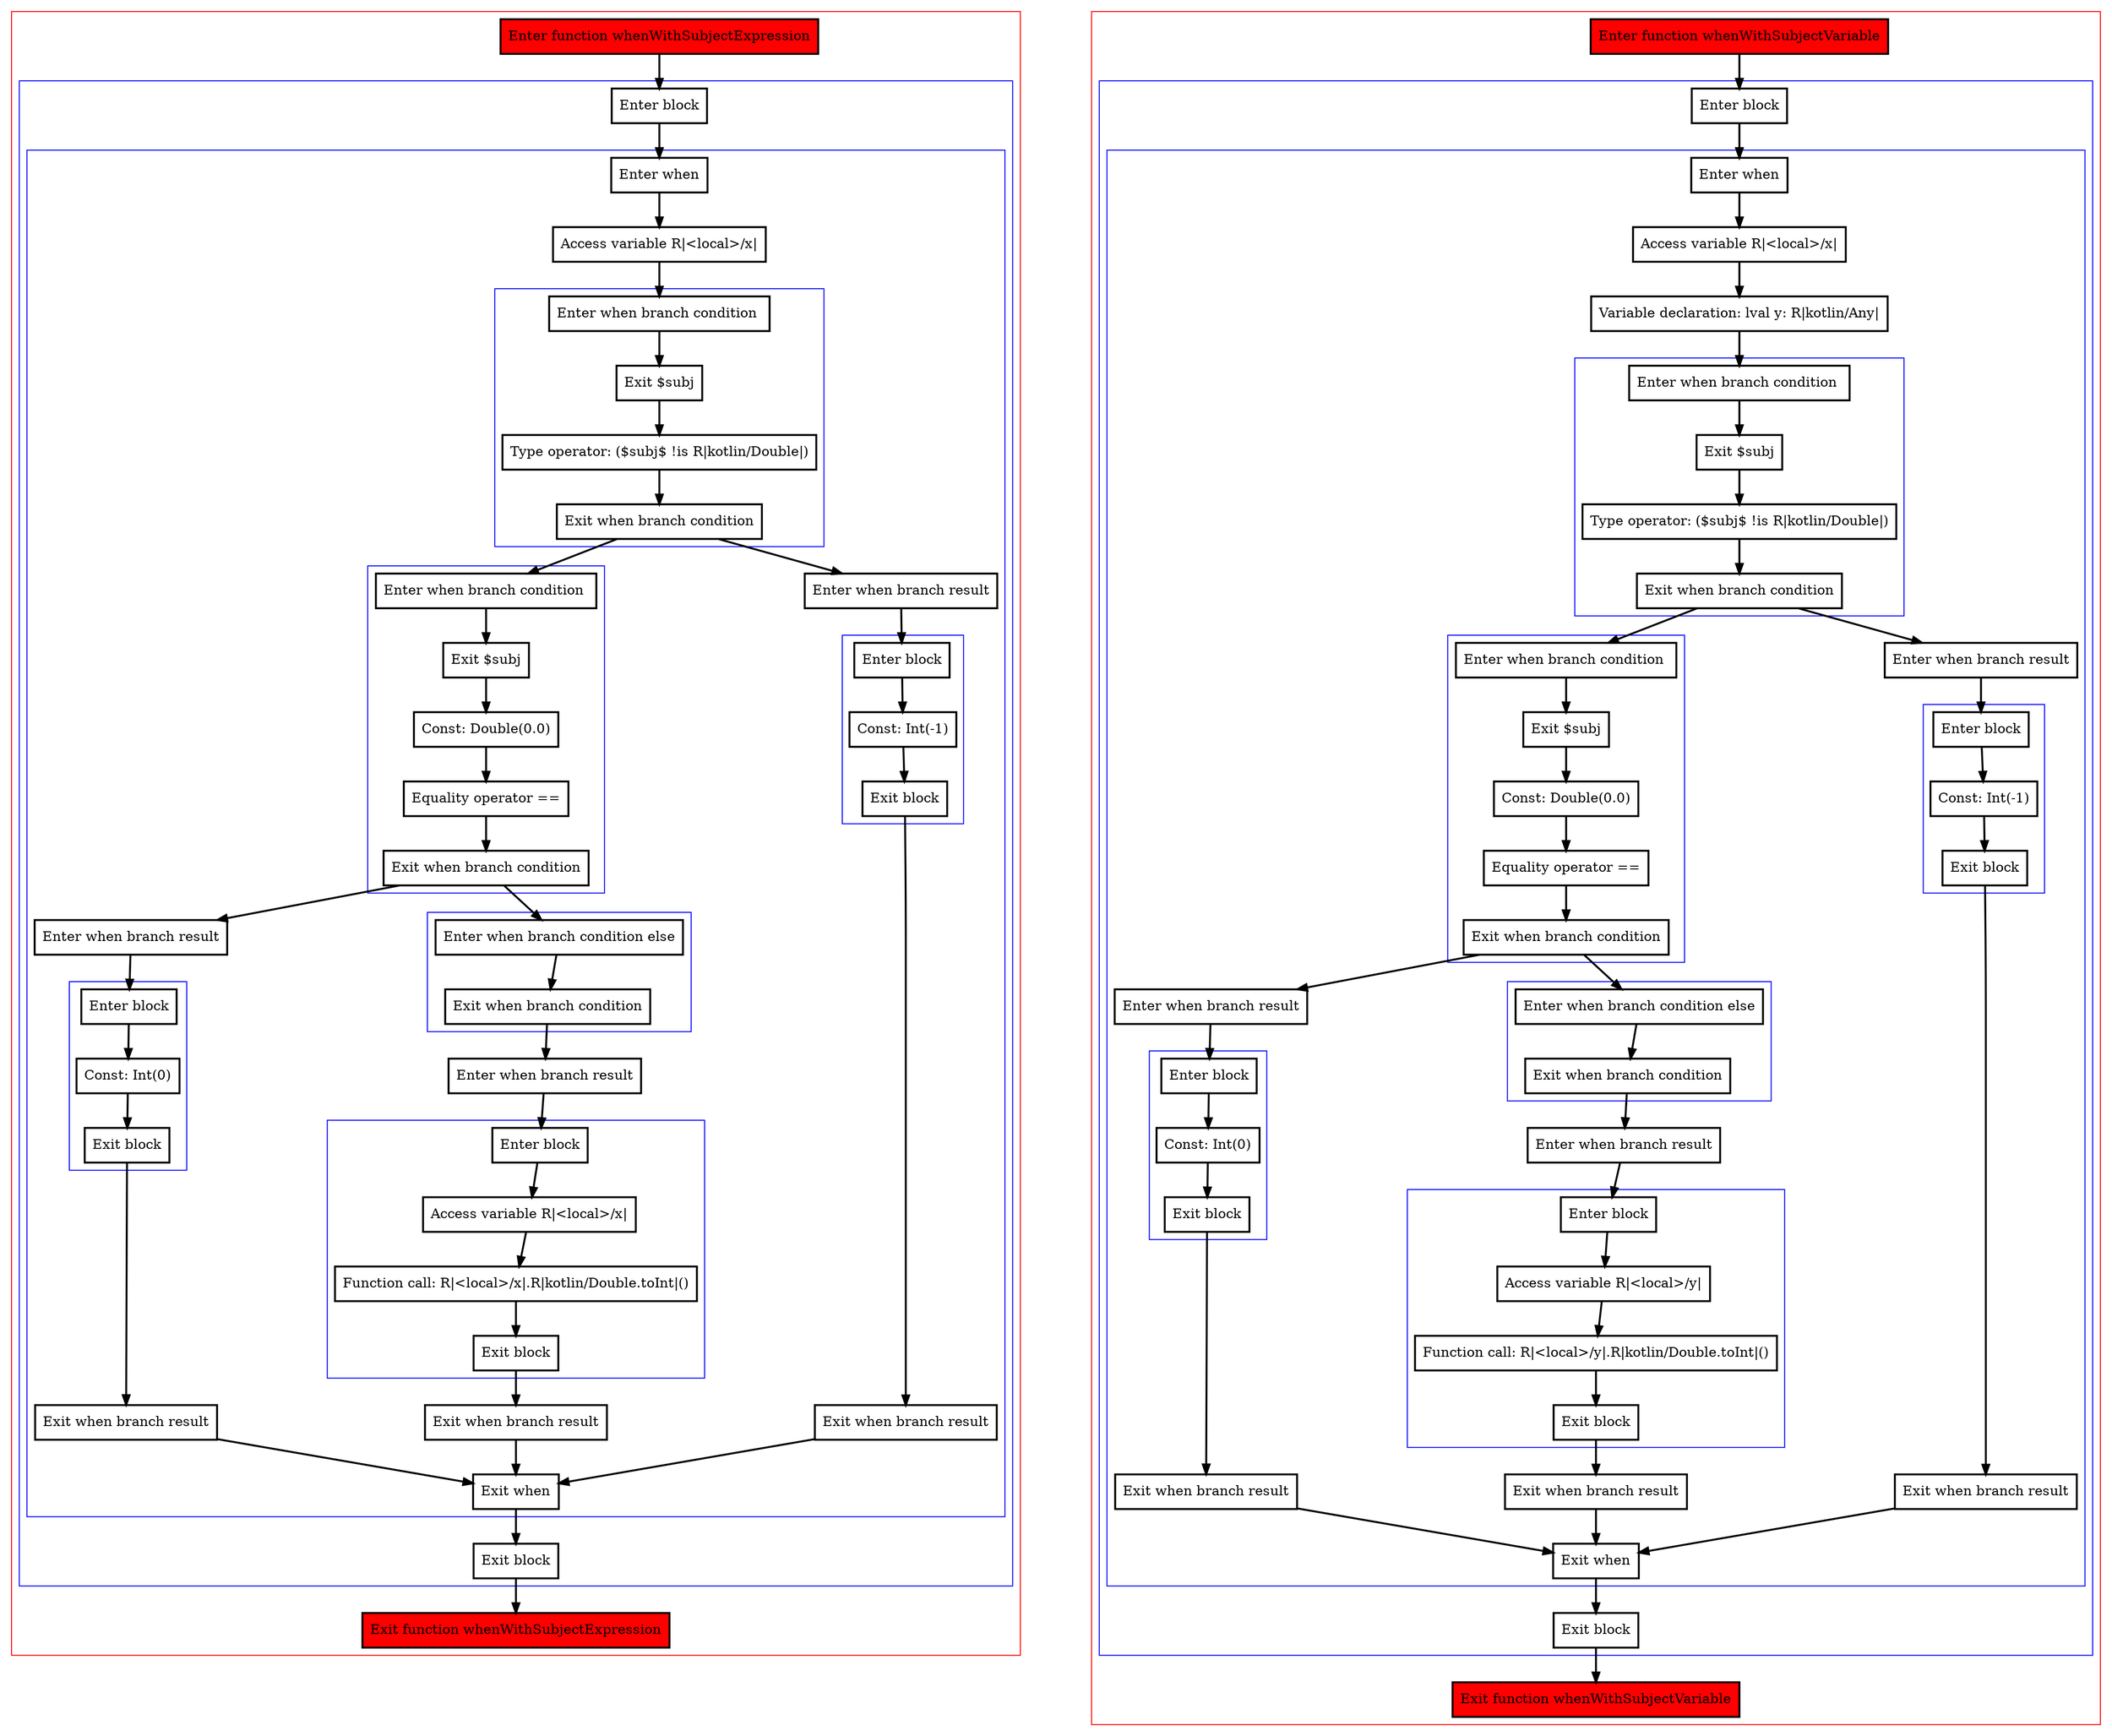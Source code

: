 digraph whenSubjectExpression_kt {
    graph [nodesep=3]
    node [shape=box penwidth=2]
    edge [penwidth=2]

    subgraph cluster_0 {
        color=red
        0 [label="Enter function whenWithSubjectExpression" style="filled" fillcolor=red];
        subgraph cluster_1 {
            color=blue
            1 [label="Enter block"];
            subgraph cluster_2 {
                color=blue
                2 [label="Enter when"];
                3 [label="Access variable R|<local>/x|"];
                subgraph cluster_3 {
                    color=blue
                    4 [label="Enter when branch condition "];
                    5 [label="Exit $subj"];
                    6 [label="Type operator: ($subj$ !is R|kotlin/Double|)"];
                    7 [label="Exit when branch condition"];
                }
                subgraph cluster_4 {
                    color=blue
                    8 [label="Enter when branch condition "];
                    9 [label="Exit $subj"];
                    10 [label="Const: Double(0.0)"];
                    11 [label="Equality operator =="];
                    12 [label="Exit when branch condition"];
                }
                subgraph cluster_5 {
                    color=blue
                    13 [label="Enter when branch condition else"];
                    14 [label="Exit when branch condition"];
                }
                15 [label="Enter when branch result"];
                subgraph cluster_6 {
                    color=blue
                    16 [label="Enter block"];
                    17 [label="Access variable R|<local>/x|"];
                    18 [label="Function call: R|<local>/x|.R|kotlin/Double.toInt|()"];
                    19 [label="Exit block"];
                }
                20 [label="Exit when branch result"];
                21 [label="Enter when branch result"];
                subgraph cluster_7 {
                    color=blue
                    22 [label="Enter block"];
                    23 [label="Const: Int(0)"];
                    24 [label="Exit block"];
                }
                25 [label="Exit when branch result"];
                26 [label="Enter when branch result"];
                subgraph cluster_8 {
                    color=blue
                    27 [label="Enter block"];
                    28 [label="Const: Int(-1)"];
                    29 [label="Exit block"];
                }
                30 [label="Exit when branch result"];
                31 [label="Exit when"];
            }
            32 [label="Exit block"];
        }
        33 [label="Exit function whenWithSubjectExpression" style="filled" fillcolor=red];
    }
    0 -> {1};
    1 -> {2};
    2 -> {3};
    3 -> {4};
    4 -> {5};
    5 -> {6};
    6 -> {7};
    7 -> {26 8};
    8 -> {9};
    9 -> {10};
    10 -> {11};
    11 -> {12};
    12 -> {21 13};
    13 -> {14};
    14 -> {15};
    15 -> {16};
    16 -> {17};
    17 -> {18};
    18 -> {19};
    19 -> {20};
    20 -> {31};
    21 -> {22};
    22 -> {23};
    23 -> {24};
    24 -> {25};
    25 -> {31};
    26 -> {27};
    27 -> {28};
    28 -> {29};
    29 -> {30};
    30 -> {31};
    31 -> {32};
    32 -> {33};

    subgraph cluster_9 {
        color=red
        34 [label="Enter function whenWithSubjectVariable" style="filled" fillcolor=red];
        subgraph cluster_10 {
            color=blue
            35 [label="Enter block"];
            subgraph cluster_11 {
                color=blue
                36 [label="Enter when"];
                37 [label="Access variable R|<local>/x|"];
                38 [label="Variable declaration: lval y: R|kotlin/Any|"];
                subgraph cluster_12 {
                    color=blue
                    39 [label="Enter when branch condition "];
                    40 [label="Exit $subj"];
                    41 [label="Type operator: ($subj$ !is R|kotlin/Double|)"];
                    42 [label="Exit when branch condition"];
                }
                subgraph cluster_13 {
                    color=blue
                    43 [label="Enter when branch condition "];
                    44 [label="Exit $subj"];
                    45 [label="Const: Double(0.0)"];
                    46 [label="Equality operator =="];
                    47 [label="Exit when branch condition"];
                }
                subgraph cluster_14 {
                    color=blue
                    48 [label="Enter when branch condition else"];
                    49 [label="Exit when branch condition"];
                }
                50 [label="Enter when branch result"];
                subgraph cluster_15 {
                    color=blue
                    51 [label="Enter block"];
                    52 [label="Access variable R|<local>/y|"];
                    53 [label="Function call: R|<local>/y|.R|kotlin/Double.toInt|()"];
                    54 [label="Exit block"];
                }
                55 [label="Exit when branch result"];
                56 [label="Enter when branch result"];
                subgraph cluster_16 {
                    color=blue
                    57 [label="Enter block"];
                    58 [label="Const: Int(0)"];
                    59 [label="Exit block"];
                }
                60 [label="Exit when branch result"];
                61 [label="Enter when branch result"];
                subgraph cluster_17 {
                    color=blue
                    62 [label="Enter block"];
                    63 [label="Const: Int(-1)"];
                    64 [label="Exit block"];
                }
                65 [label="Exit when branch result"];
                66 [label="Exit when"];
            }
            67 [label="Exit block"];
        }
        68 [label="Exit function whenWithSubjectVariable" style="filled" fillcolor=red];
    }
    34 -> {35};
    35 -> {36};
    36 -> {37};
    37 -> {38};
    38 -> {39};
    39 -> {40};
    40 -> {41};
    41 -> {42};
    42 -> {61 43};
    43 -> {44};
    44 -> {45};
    45 -> {46};
    46 -> {47};
    47 -> {56 48};
    48 -> {49};
    49 -> {50};
    50 -> {51};
    51 -> {52};
    52 -> {53};
    53 -> {54};
    54 -> {55};
    55 -> {66};
    56 -> {57};
    57 -> {58};
    58 -> {59};
    59 -> {60};
    60 -> {66};
    61 -> {62};
    62 -> {63};
    63 -> {64};
    64 -> {65};
    65 -> {66};
    66 -> {67};
    67 -> {68};

}
